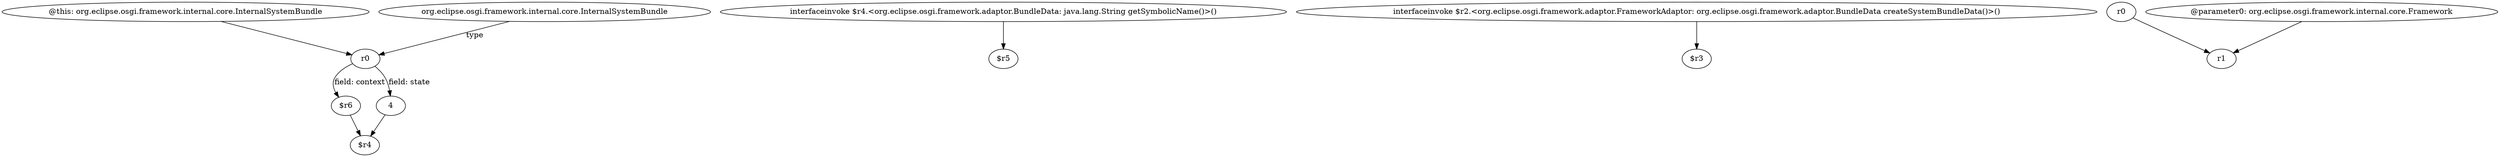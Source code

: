 digraph g {
0[label="@this: org.eclipse.osgi.framework.internal.core.InternalSystemBundle"]
1[label="r0"]
0->1[label=""]
2[label="$r6"]
1->2[label="field: context"]
3[label="$r4"]
2->3[label=""]
4[label="interfaceinvoke $r4.<org.eclipse.osgi.framework.adaptor.BundleData: java.lang.String getSymbolicName()>()"]
5[label="$r5"]
4->5[label=""]
6[label="4"]
1->6[label="field: state"]
6->3[label=""]
7[label="org.eclipse.osgi.framework.internal.core.InternalSystemBundle"]
7->1[label="type"]
8[label="interfaceinvoke $r2.<org.eclipse.osgi.framework.adaptor.FrameworkAdaptor: org.eclipse.osgi.framework.adaptor.BundleData createSystemBundleData()>()"]
9[label="$r3"]
8->9[label=""]
10[label="r0"]
11[label="r1"]
10->11[label=""]
12[label="@parameter0: org.eclipse.osgi.framework.internal.core.Framework"]
12->11[label=""]
}